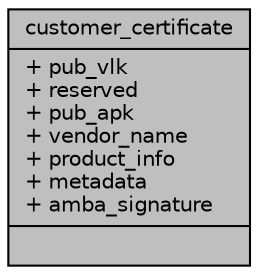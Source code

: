 digraph "customer_certificate"
{
 // INTERACTIVE_SVG=YES
 // LATEX_PDF_SIZE
  bgcolor="transparent";
  edge [fontname="Helvetica",fontsize="10",labelfontname="Helvetica",labelfontsize="10"];
  node [fontname="Helvetica",fontsize="10",shape=record];
  Node1 [label="{customer_certificate\n|+ pub_vlk\l+ reserved\l+ pub_apk\l+ vendor_name\l+ product_info\l+ metadata\l+ amba_signature\l|}",height=0.2,width=0.4,color="black", fillcolor="grey75", style="filled", fontcolor="black",tooltip=" "];
}
